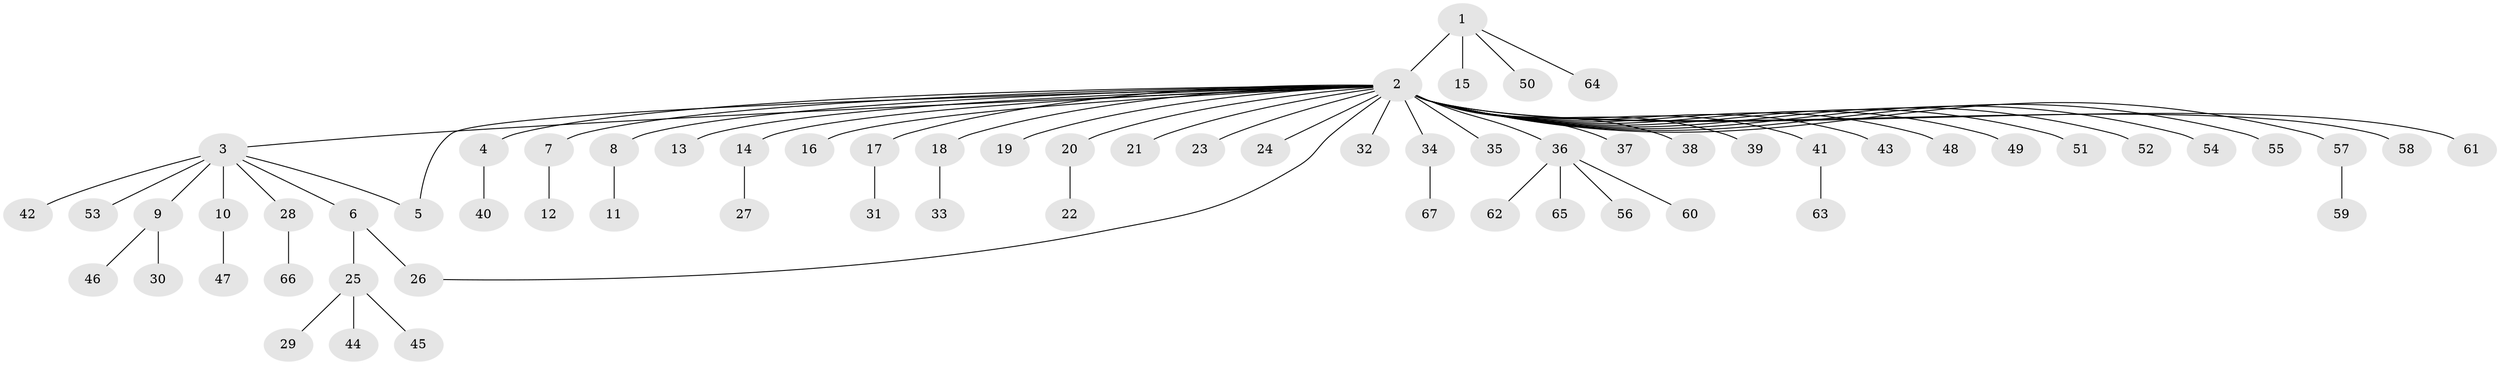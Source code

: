 // original degree distribution, {4: 0.03669724770642202, 37: 0.009174311926605505, 16: 0.009174311926605505, 1: 0.6422018348623854, 2: 0.21100917431192662, 5: 0.01834862385321101, 3: 0.06422018348623854, 6: 0.009174311926605505}
// Generated by graph-tools (version 1.1) at 2025/50/03/04/25 22:50:23]
// undirected, 67 vertices, 68 edges
graph export_dot {
  node [color=gray90,style=filled];
  1;
  2;
  3;
  4;
  5;
  6;
  7;
  8;
  9;
  10;
  11;
  12;
  13;
  14;
  15;
  16;
  17;
  18;
  19;
  20;
  21;
  22;
  23;
  24;
  25;
  26;
  27;
  28;
  29;
  30;
  31;
  32;
  33;
  34;
  35;
  36;
  37;
  38;
  39;
  40;
  41;
  42;
  43;
  44;
  45;
  46;
  47;
  48;
  49;
  50;
  51;
  52;
  53;
  54;
  55;
  56;
  57;
  58;
  59;
  60;
  61;
  62;
  63;
  64;
  65;
  66;
  67;
  1 -- 2 [weight=2.0];
  1 -- 15 [weight=1.0];
  1 -- 50 [weight=1.0];
  1 -- 64 [weight=1.0];
  2 -- 3 [weight=1.0];
  2 -- 4 [weight=1.0];
  2 -- 5 [weight=1.0];
  2 -- 7 [weight=1.0];
  2 -- 8 [weight=1.0];
  2 -- 13 [weight=1.0];
  2 -- 14 [weight=1.0];
  2 -- 16 [weight=1.0];
  2 -- 17 [weight=1.0];
  2 -- 18 [weight=1.0];
  2 -- 19 [weight=1.0];
  2 -- 20 [weight=1.0];
  2 -- 21 [weight=1.0];
  2 -- 23 [weight=1.0];
  2 -- 24 [weight=1.0];
  2 -- 26 [weight=1.0];
  2 -- 32 [weight=1.0];
  2 -- 34 [weight=1.0];
  2 -- 35 [weight=1.0];
  2 -- 36 [weight=1.0];
  2 -- 37 [weight=1.0];
  2 -- 38 [weight=1.0];
  2 -- 39 [weight=1.0];
  2 -- 41 [weight=1.0];
  2 -- 43 [weight=1.0];
  2 -- 48 [weight=1.0];
  2 -- 49 [weight=1.0];
  2 -- 51 [weight=1.0];
  2 -- 52 [weight=1.0];
  2 -- 54 [weight=1.0];
  2 -- 55 [weight=1.0];
  2 -- 57 [weight=1.0];
  2 -- 58 [weight=1.0];
  2 -- 61 [weight=1.0];
  3 -- 5 [weight=1.0];
  3 -- 6 [weight=1.0];
  3 -- 9 [weight=1.0];
  3 -- 10 [weight=8.0];
  3 -- 28 [weight=1.0];
  3 -- 42 [weight=1.0];
  3 -- 53 [weight=1.0];
  4 -- 40 [weight=2.0];
  6 -- 25 [weight=1.0];
  6 -- 26 [weight=2.0];
  7 -- 12 [weight=1.0];
  8 -- 11 [weight=1.0];
  9 -- 30 [weight=1.0];
  9 -- 46 [weight=1.0];
  10 -- 47 [weight=1.0];
  14 -- 27 [weight=2.0];
  17 -- 31 [weight=1.0];
  18 -- 33 [weight=1.0];
  20 -- 22 [weight=1.0];
  25 -- 29 [weight=1.0];
  25 -- 44 [weight=1.0];
  25 -- 45 [weight=1.0];
  28 -- 66 [weight=1.0];
  34 -- 67 [weight=1.0];
  36 -- 56 [weight=1.0];
  36 -- 60 [weight=1.0];
  36 -- 62 [weight=1.0];
  36 -- 65 [weight=1.0];
  41 -- 63 [weight=1.0];
  57 -- 59 [weight=1.0];
}
